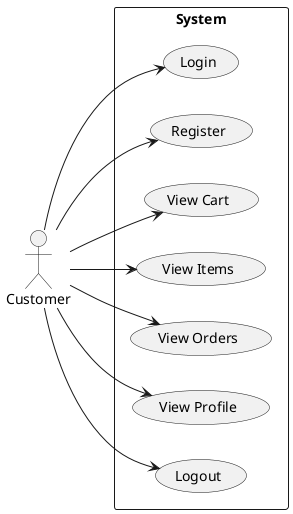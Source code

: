 @startuml customer
left to right direction
actor Customer
rectangle "System" as system {
  (Login)
  (Register)
  (View Cart)
  (View Items)
  (View Orders)
  (View Profile)
  (Logout)
}
Customer --> (Login)
Customer --> (Register)
Customer --> (View Cart)
Customer --> (View Items)
Customer --> (View Orders)
Customer --> (View Profile)
Customer --> (Logout)
@enduml

